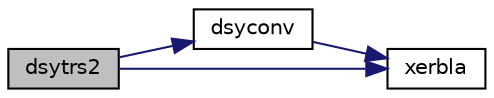 digraph "dsytrs2"
{
 // LATEX_PDF_SIZE
  edge [fontname="Helvetica",fontsize="10",labelfontname="Helvetica",labelfontsize="10"];
  node [fontname="Helvetica",fontsize="10",shape=record];
  rankdir="LR";
  Node1 [label="dsytrs2",height=0.2,width=0.4,color="black", fillcolor="grey75", style="filled", fontcolor="black",tooltip="DSYTRS2"];
  Node1 -> Node2 [color="midnightblue",fontsize="10",style="solid",fontname="Helvetica"];
  Node2 [label="dsyconv",height=0.2,width=0.4,color="black", fillcolor="white", style="filled",URL="$dsyconv_8f.html#a03e63781ce348cc17a7065520bc7dc1a",tooltip="DSYCONV"];
  Node2 -> Node3 [color="midnightblue",fontsize="10",style="solid",fontname="Helvetica"];
  Node3 [label="xerbla",height=0.2,width=0.4,color="black", fillcolor="white", style="filled",URL="$xerbla_8f.html#a377ee61015baf8dea7770b3a404b1c07",tooltip="XERBLA"];
  Node1 -> Node3 [color="midnightblue",fontsize="10",style="solid",fontname="Helvetica"];
}
